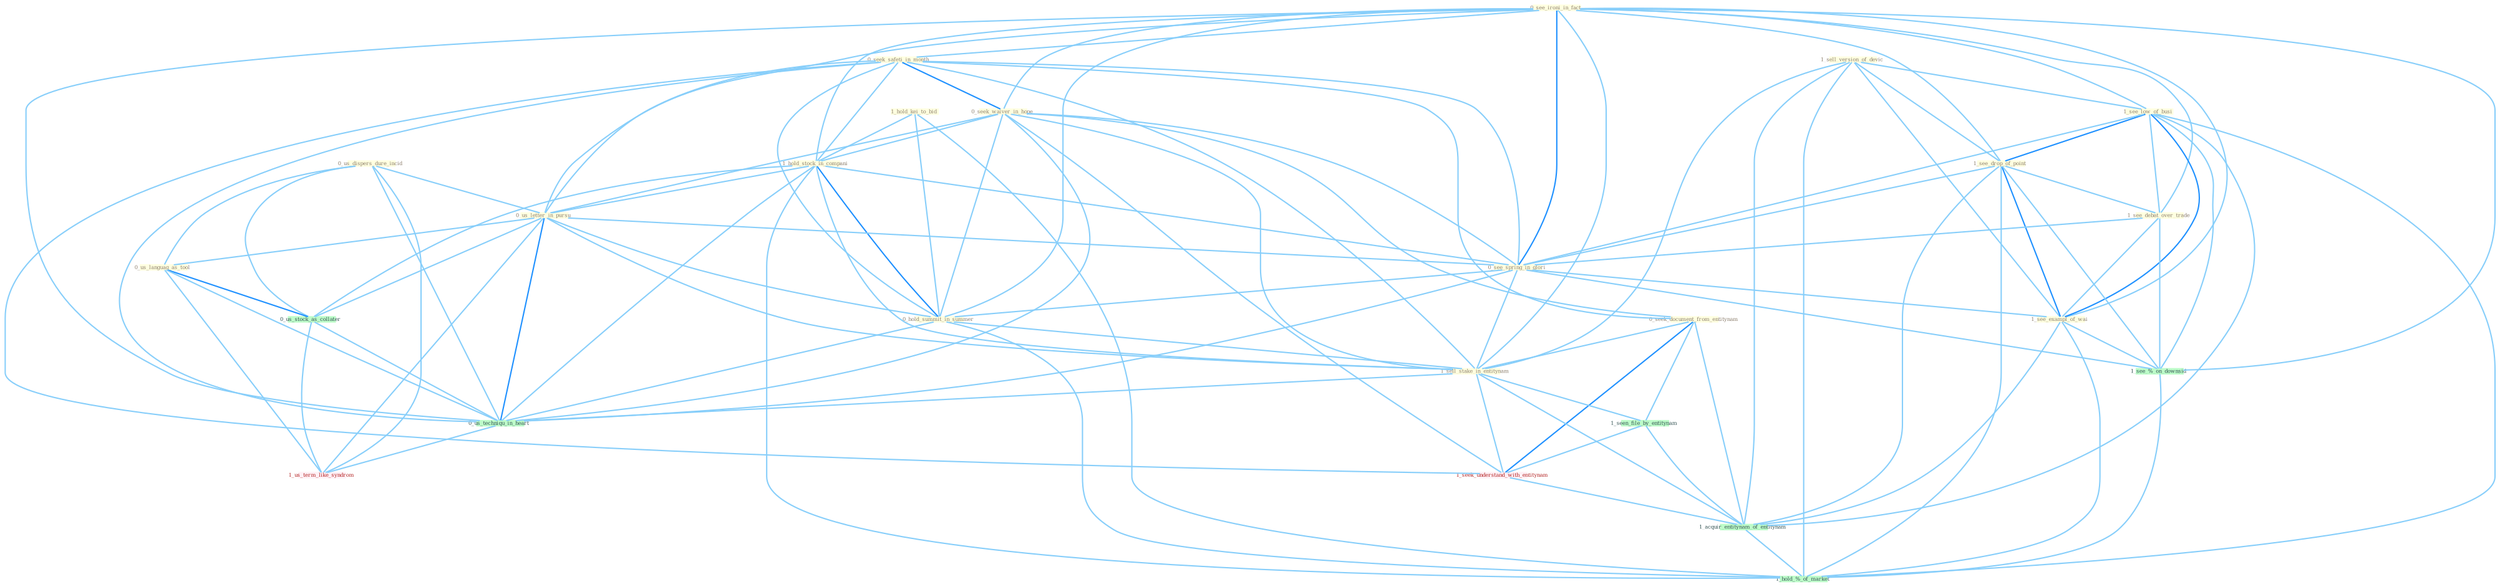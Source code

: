 Graph G{ 
    node
    [shape=polygon,style=filled,width=.5,height=.06,color="#BDFCC9",fixedsize=true,fontsize=4,
    fontcolor="#2f4f4f"];
    {node
    [color="#ffffe0", fontcolor="#8b7d6b"] "0_us_dispers_dure_incid " "0_see_ironi_in_fact " "0_seek_safeti_in_month " "0_seek_waiver_in_hope " "1_sell_version_of_devic " "1_hold_kei_to_bid " "1_hold_stock_in_compani " "1_see_low_of_busi " "1_see_drop_of_point " "1_see_debat_over_trade " "0_seek_document_from_entitynam " "0_us_letter_in_pursu " "0_see_spring_in_glori " "1_see_exampl_of_wai " "0_hold_summit_in_summer " "0_us_languag_as_tool " "1_sell_stake_in_entitynam "}
{node [color="#fff0f5", fontcolor="#b22222"] "1_seek_understand_with_entitynam " "1_us_term_like_syndrom "}
edge [color="#B0E2FF"];

	"0_us_dispers_dure_incid " -- "0_us_letter_in_pursu " [w="1", color="#87cefa" ];
	"0_us_dispers_dure_incid " -- "0_us_languag_as_tool " [w="1", color="#87cefa" ];
	"0_us_dispers_dure_incid " -- "0_us_stock_as_collater " [w="1", color="#87cefa" ];
	"0_us_dispers_dure_incid " -- "0_us_techniqu_in_heart " [w="1", color="#87cefa" ];
	"0_us_dispers_dure_incid " -- "1_us_term_like_syndrom " [w="1", color="#87cefa" ];
	"0_see_ironi_in_fact " -- "0_seek_safeti_in_month " [w="1", color="#87cefa" ];
	"0_see_ironi_in_fact " -- "0_seek_waiver_in_hope " [w="1", color="#87cefa" ];
	"0_see_ironi_in_fact " -- "1_hold_stock_in_compani " [w="1", color="#87cefa" ];
	"0_see_ironi_in_fact " -- "1_see_low_of_busi " [w="1", color="#87cefa" ];
	"0_see_ironi_in_fact " -- "1_see_drop_of_point " [w="1", color="#87cefa" ];
	"0_see_ironi_in_fact " -- "1_see_debat_over_trade " [w="1", color="#87cefa" ];
	"0_see_ironi_in_fact " -- "0_us_letter_in_pursu " [w="1", color="#87cefa" ];
	"0_see_ironi_in_fact " -- "0_see_spring_in_glori " [w="2", color="#1e90ff" , len=0.8];
	"0_see_ironi_in_fact " -- "1_see_exampl_of_wai " [w="1", color="#87cefa" ];
	"0_see_ironi_in_fact " -- "0_hold_summit_in_summer " [w="1", color="#87cefa" ];
	"0_see_ironi_in_fact " -- "1_sell_stake_in_entitynam " [w="1", color="#87cefa" ];
	"0_see_ironi_in_fact " -- "0_us_techniqu_in_heart " [w="1", color="#87cefa" ];
	"0_see_ironi_in_fact " -- "1_see_%_on_downsid " [w="1", color="#87cefa" ];
	"0_seek_safeti_in_month " -- "0_seek_waiver_in_hope " [w="2", color="#1e90ff" , len=0.8];
	"0_seek_safeti_in_month " -- "1_hold_stock_in_compani " [w="1", color="#87cefa" ];
	"0_seek_safeti_in_month " -- "0_seek_document_from_entitynam " [w="1", color="#87cefa" ];
	"0_seek_safeti_in_month " -- "0_us_letter_in_pursu " [w="1", color="#87cefa" ];
	"0_seek_safeti_in_month " -- "0_see_spring_in_glori " [w="1", color="#87cefa" ];
	"0_seek_safeti_in_month " -- "0_hold_summit_in_summer " [w="1", color="#87cefa" ];
	"0_seek_safeti_in_month " -- "1_sell_stake_in_entitynam " [w="1", color="#87cefa" ];
	"0_seek_safeti_in_month " -- "1_seek_understand_with_entitynam " [w="1", color="#87cefa" ];
	"0_seek_safeti_in_month " -- "0_us_techniqu_in_heart " [w="1", color="#87cefa" ];
	"0_seek_waiver_in_hope " -- "1_hold_stock_in_compani " [w="1", color="#87cefa" ];
	"0_seek_waiver_in_hope " -- "0_seek_document_from_entitynam " [w="1", color="#87cefa" ];
	"0_seek_waiver_in_hope " -- "0_us_letter_in_pursu " [w="1", color="#87cefa" ];
	"0_seek_waiver_in_hope " -- "0_see_spring_in_glori " [w="1", color="#87cefa" ];
	"0_seek_waiver_in_hope " -- "0_hold_summit_in_summer " [w="1", color="#87cefa" ];
	"0_seek_waiver_in_hope " -- "1_sell_stake_in_entitynam " [w="1", color="#87cefa" ];
	"0_seek_waiver_in_hope " -- "1_seek_understand_with_entitynam " [w="1", color="#87cefa" ];
	"0_seek_waiver_in_hope " -- "0_us_techniqu_in_heart " [w="1", color="#87cefa" ];
	"1_sell_version_of_devic " -- "1_see_low_of_busi " [w="1", color="#87cefa" ];
	"1_sell_version_of_devic " -- "1_see_drop_of_point " [w="1", color="#87cefa" ];
	"1_sell_version_of_devic " -- "1_see_exampl_of_wai " [w="1", color="#87cefa" ];
	"1_sell_version_of_devic " -- "1_sell_stake_in_entitynam " [w="1", color="#87cefa" ];
	"1_sell_version_of_devic " -- "1_acquir_entitynam_of_entitynam " [w="1", color="#87cefa" ];
	"1_sell_version_of_devic " -- "1_hold_%_of_market " [w="1", color="#87cefa" ];
	"1_hold_kei_to_bid " -- "1_hold_stock_in_compani " [w="1", color="#87cefa" ];
	"1_hold_kei_to_bid " -- "0_hold_summit_in_summer " [w="1", color="#87cefa" ];
	"1_hold_kei_to_bid " -- "1_hold_%_of_market " [w="1", color="#87cefa" ];
	"1_hold_stock_in_compani " -- "0_us_letter_in_pursu " [w="1", color="#87cefa" ];
	"1_hold_stock_in_compani " -- "0_see_spring_in_glori " [w="1", color="#87cefa" ];
	"1_hold_stock_in_compani " -- "0_hold_summit_in_summer " [w="2", color="#1e90ff" , len=0.8];
	"1_hold_stock_in_compani " -- "1_sell_stake_in_entitynam " [w="1", color="#87cefa" ];
	"1_hold_stock_in_compani " -- "0_us_stock_as_collater " [w="1", color="#87cefa" ];
	"1_hold_stock_in_compani " -- "0_us_techniqu_in_heart " [w="1", color="#87cefa" ];
	"1_hold_stock_in_compani " -- "1_hold_%_of_market " [w="1", color="#87cefa" ];
	"1_see_low_of_busi " -- "1_see_drop_of_point " [w="2", color="#1e90ff" , len=0.8];
	"1_see_low_of_busi " -- "1_see_debat_over_trade " [w="1", color="#87cefa" ];
	"1_see_low_of_busi " -- "0_see_spring_in_glori " [w="1", color="#87cefa" ];
	"1_see_low_of_busi " -- "1_see_exampl_of_wai " [w="2", color="#1e90ff" , len=0.8];
	"1_see_low_of_busi " -- "1_acquir_entitynam_of_entitynam " [w="1", color="#87cefa" ];
	"1_see_low_of_busi " -- "1_see_%_on_downsid " [w="1", color="#87cefa" ];
	"1_see_low_of_busi " -- "1_hold_%_of_market " [w="1", color="#87cefa" ];
	"1_see_drop_of_point " -- "1_see_debat_over_trade " [w="1", color="#87cefa" ];
	"1_see_drop_of_point " -- "0_see_spring_in_glori " [w="1", color="#87cefa" ];
	"1_see_drop_of_point " -- "1_see_exampl_of_wai " [w="2", color="#1e90ff" , len=0.8];
	"1_see_drop_of_point " -- "1_acquir_entitynam_of_entitynam " [w="1", color="#87cefa" ];
	"1_see_drop_of_point " -- "1_see_%_on_downsid " [w="1", color="#87cefa" ];
	"1_see_drop_of_point " -- "1_hold_%_of_market " [w="1", color="#87cefa" ];
	"1_see_debat_over_trade " -- "0_see_spring_in_glori " [w="1", color="#87cefa" ];
	"1_see_debat_over_trade " -- "1_see_exampl_of_wai " [w="1", color="#87cefa" ];
	"1_see_debat_over_trade " -- "1_see_%_on_downsid " [w="1", color="#87cefa" ];
	"0_seek_document_from_entitynam " -- "1_sell_stake_in_entitynam " [w="1", color="#87cefa" ];
	"0_seek_document_from_entitynam " -- "1_seen_file_by_entitynam " [w="1", color="#87cefa" ];
	"0_seek_document_from_entitynam " -- "1_seek_understand_with_entitynam " [w="2", color="#1e90ff" , len=0.8];
	"0_seek_document_from_entitynam " -- "1_acquir_entitynam_of_entitynam " [w="1", color="#87cefa" ];
	"0_us_letter_in_pursu " -- "0_see_spring_in_glori " [w="1", color="#87cefa" ];
	"0_us_letter_in_pursu " -- "0_hold_summit_in_summer " [w="1", color="#87cefa" ];
	"0_us_letter_in_pursu " -- "0_us_languag_as_tool " [w="1", color="#87cefa" ];
	"0_us_letter_in_pursu " -- "1_sell_stake_in_entitynam " [w="1", color="#87cefa" ];
	"0_us_letter_in_pursu " -- "0_us_stock_as_collater " [w="1", color="#87cefa" ];
	"0_us_letter_in_pursu " -- "0_us_techniqu_in_heart " [w="2", color="#1e90ff" , len=0.8];
	"0_us_letter_in_pursu " -- "1_us_term_like_syndrom " [w="1", color="#87cefa" ];
	"0_see_spring_in_glori " -- "1_see_exampl_of_wai " [w="1", color="#87cefa" ];
	"0_see_spring_in_glori " -- "0_hold_summit_in_summer " [w="1", color="#87cefa" ];
	"0_see_spring_in_glori " -- "1_sell_stake_in_entitynam " [w="1", color="#87cefa" ];
	"0_see_spring_in_glori " -- "0_us_techniqu_in_heart " [w="1", color="#87cefa" ];
	"0_see_spring_in_glori " -- "1_see_%_on_downsid " [w="1", color="#87cefa" ];
	"1_see_exampl_of_wai " -- "1_acquir_entitynam_of_entitynam " [w="1", color="#87cefa" ];
	"1_see_exampl_of_wai " -- "1_see_%_on_downsid " [w="1", color="#87cefa" ];
	"1_see_exampl_of_wai " -- "1_hold_%_of_market " [w="1", color="#87cefa" ];
	"0_hold_summit_in_summer " -- "1_sell_stake_in_entitynam " [w="1", color="#87cefa" ];
	"0_hold_summit_in_summer " -- "0_us_techniqu_in_heart " [w="1", color="#87cefa" ];
	"0_hold_summit_in_summer " -- "1_hold_%_of_market " [w="1", color="#87cefa" ];
	"0_us_languag_as_tool " -- "0_us_stock_as_collater " [w="2", color="#1e90ff" , len=0.8];
	"0_us_languag_as_tool " -- "0_us_techniqu_in_heart " [w="1", color="#87cefa" ];
	"0_us_languag_as_tool " -- "1_us_term_like_syndrom " [w="1", color="#87cefa" ];
	"1_sell_stake_in_entitynam " -- "1_seen_file_by_entitynam " [w="1", color="#87cefa" ];
	"1_sell_stake_in_entitynam " -- "1_seek_understand_with_entitynam " [w="1", color="#87cefa" ];
	"1_sell_stake_in_entitynam " -- "1_acquir_entitynam_of_entitynam " [w="1", color="#87cefa" ];
	"1_sell_stake_in_entitynam " -- "0_us_techniqu_in_heart " [w="1", color="#87cefa" ];
	"1_seen_file_by_entitynam " -- "1_seek_understand_with_entitynam " [w="1", color="#87cefa" ];
	"1_seen_file_by_entitynam " -- "1_acquir_entitynam_of_entitynam " [w="1", color="#87cefa" ];
	"0_us_stock_as_collater " -- "0_us_techniqu_in_heart " [w="1", color="#87cefa" ];
	"0_us_stock_as_collater " -- "1_us_term_like_syndrom " [w="1", color="#87cefa" ];
	"1_seek_understand_with_entitynam " -- "1_acquir_entitynam_of_entitynam " [w="1", color="#87cefa" ];
	"1_acquir_entitynam_of_entitynam " -- "1_hold_%_of_market " [w="1", color="#87cefa" ];
	"0_us_techniqu_in_heart " -- "1_us_term_like_syndrom " [w="1", color="#87cefa" ];
	"1_see_%_on_downsid " -- "1_hold_%_of_market " [w="1", color="#87cefa" ];
}